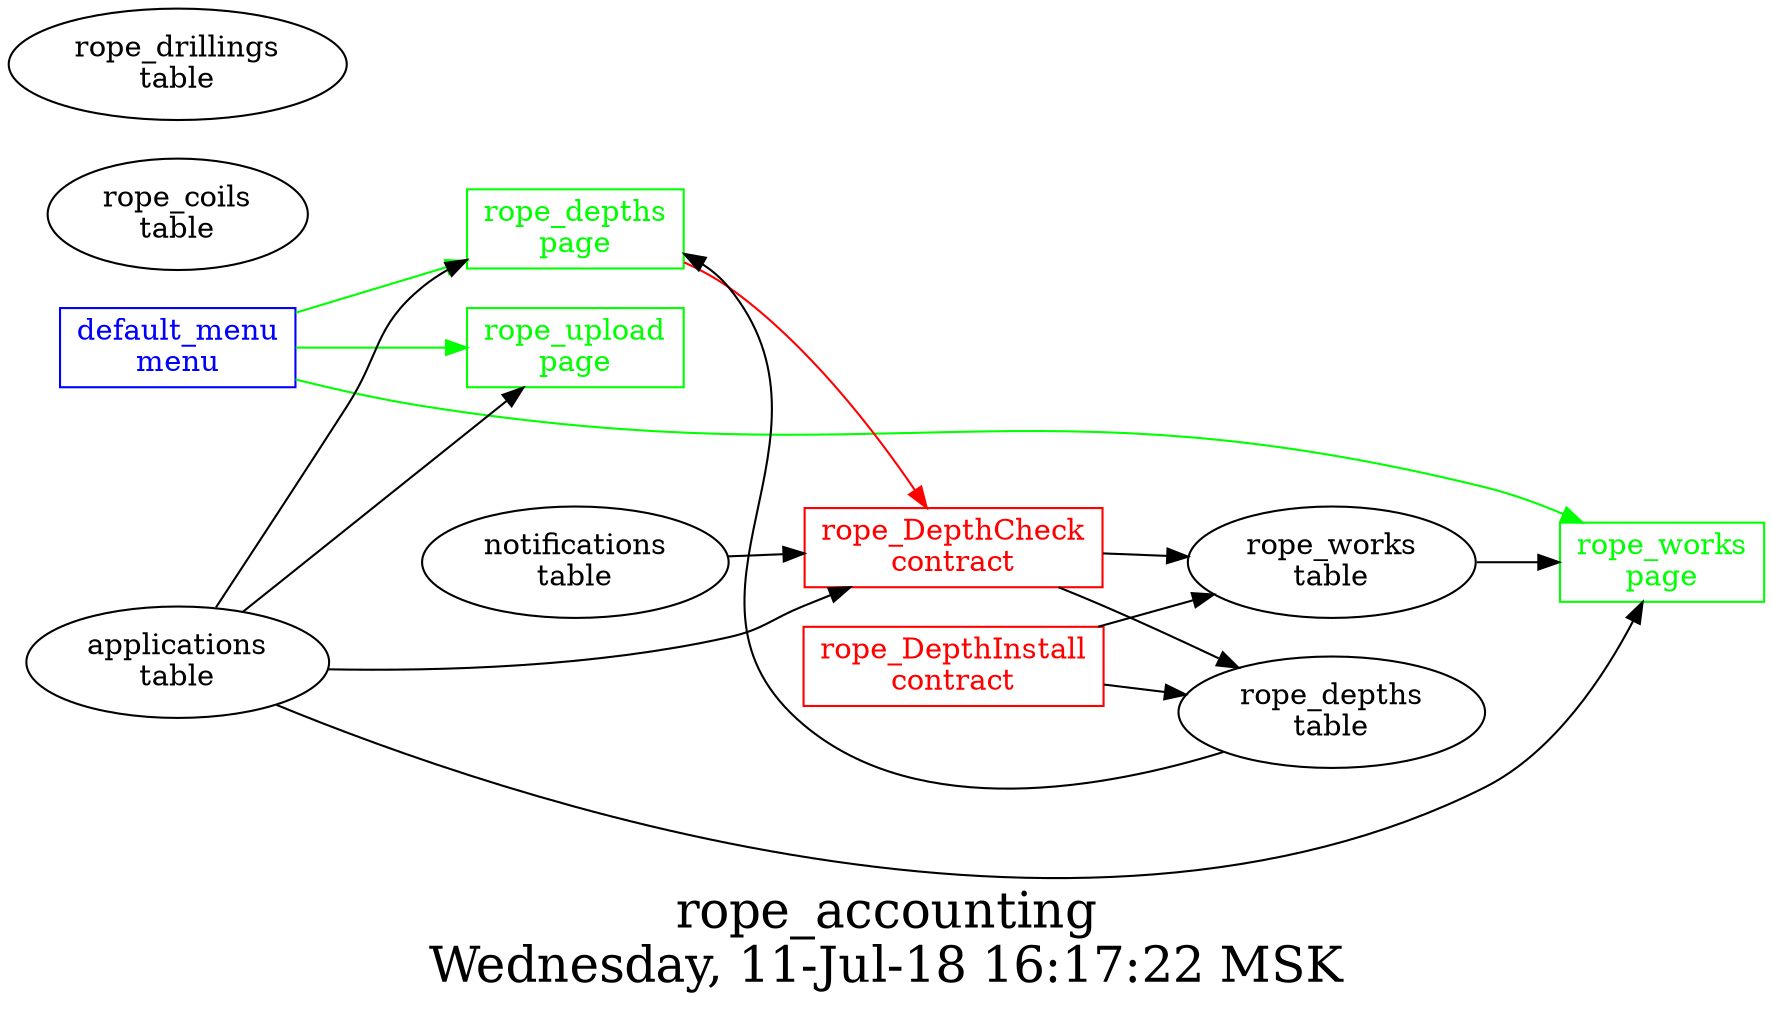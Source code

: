 digraph G {
graph [
  fontsize="24";
  label="rope_accounting\nWednesday, 11-Jul-18 16:17:22 MSK";
  nojustify=true;
  ordering=out;
  rankdir=LR;
  size="30";
];
"default_menu\nmenu" -> "rope_upload\npage"  [ color=green ]
"default_menu\nmenu" -> "rope_works\npage"  [ color=green ]
"default_menu\nmenu" -> "rope_depths\npage"  [ color=green ]
"default_menu\nmenu" [color=blue, fontcolor=blue, group=menus, shape=record];
"rope_depths\npage" -> "rope_DepthCheck\ncontract"  [ color=red ]
"applications\ntable" -> "rope_depths\npage"
"rope_depths\ntable" -> "rope_depths\npage"
"rope_depths\npage" [color=green, fontcolor=green, group=pages, shape=record];
"applications\ntable" -> "rope_upload\npage"
"rope_upload\npage" [color=green, fontcolor=green, group=pages, shape=record];
"applications\ntable" -> "rope_works\npage"
"rope_works\ntable" -> "rope_works\npage"
"rope_works\npage" [color=green, fontcolor=green, group=pages, shape=record];
"rope_DepthCheck\ncontract" -> "rope_works\ntable"  [ color="" ]
"rope_DepthCheck\ncontract" -> "rope_depths\ntable"  [ color="" ]
"applications\ntable" -> "rope_DepthCheck\ncontract"
"notifications\ntable" -> "rope_DepthCheck\ncontract"
"rope_DepthCheck\ncontract" [color=red, fontcolor=red, group=contracts, shape=record];
"rope_DepthInstall\ncontract" -> "rope_works\ntable"  [ color="" ]
"rope_DepthInstall\ncontract" -> "rope_depths\ntable"  [ color="" ]
"rope_DepthInstall\ncontract" [color=red, fontcolor=red, group=contracts, shape=record];
"rope_coils\ntable" [color="", fontcolor="", group=tables, shape=""];
"rope_depths\ntable" [color="", fontcolor="", group=tables, shape=""];
"rope_drillings\ntable" [color="", fontcolor="", group=tables, shape=""];
"rope_works\ntable" [color="", fontcolor="", group=tables, shape=""];
}
